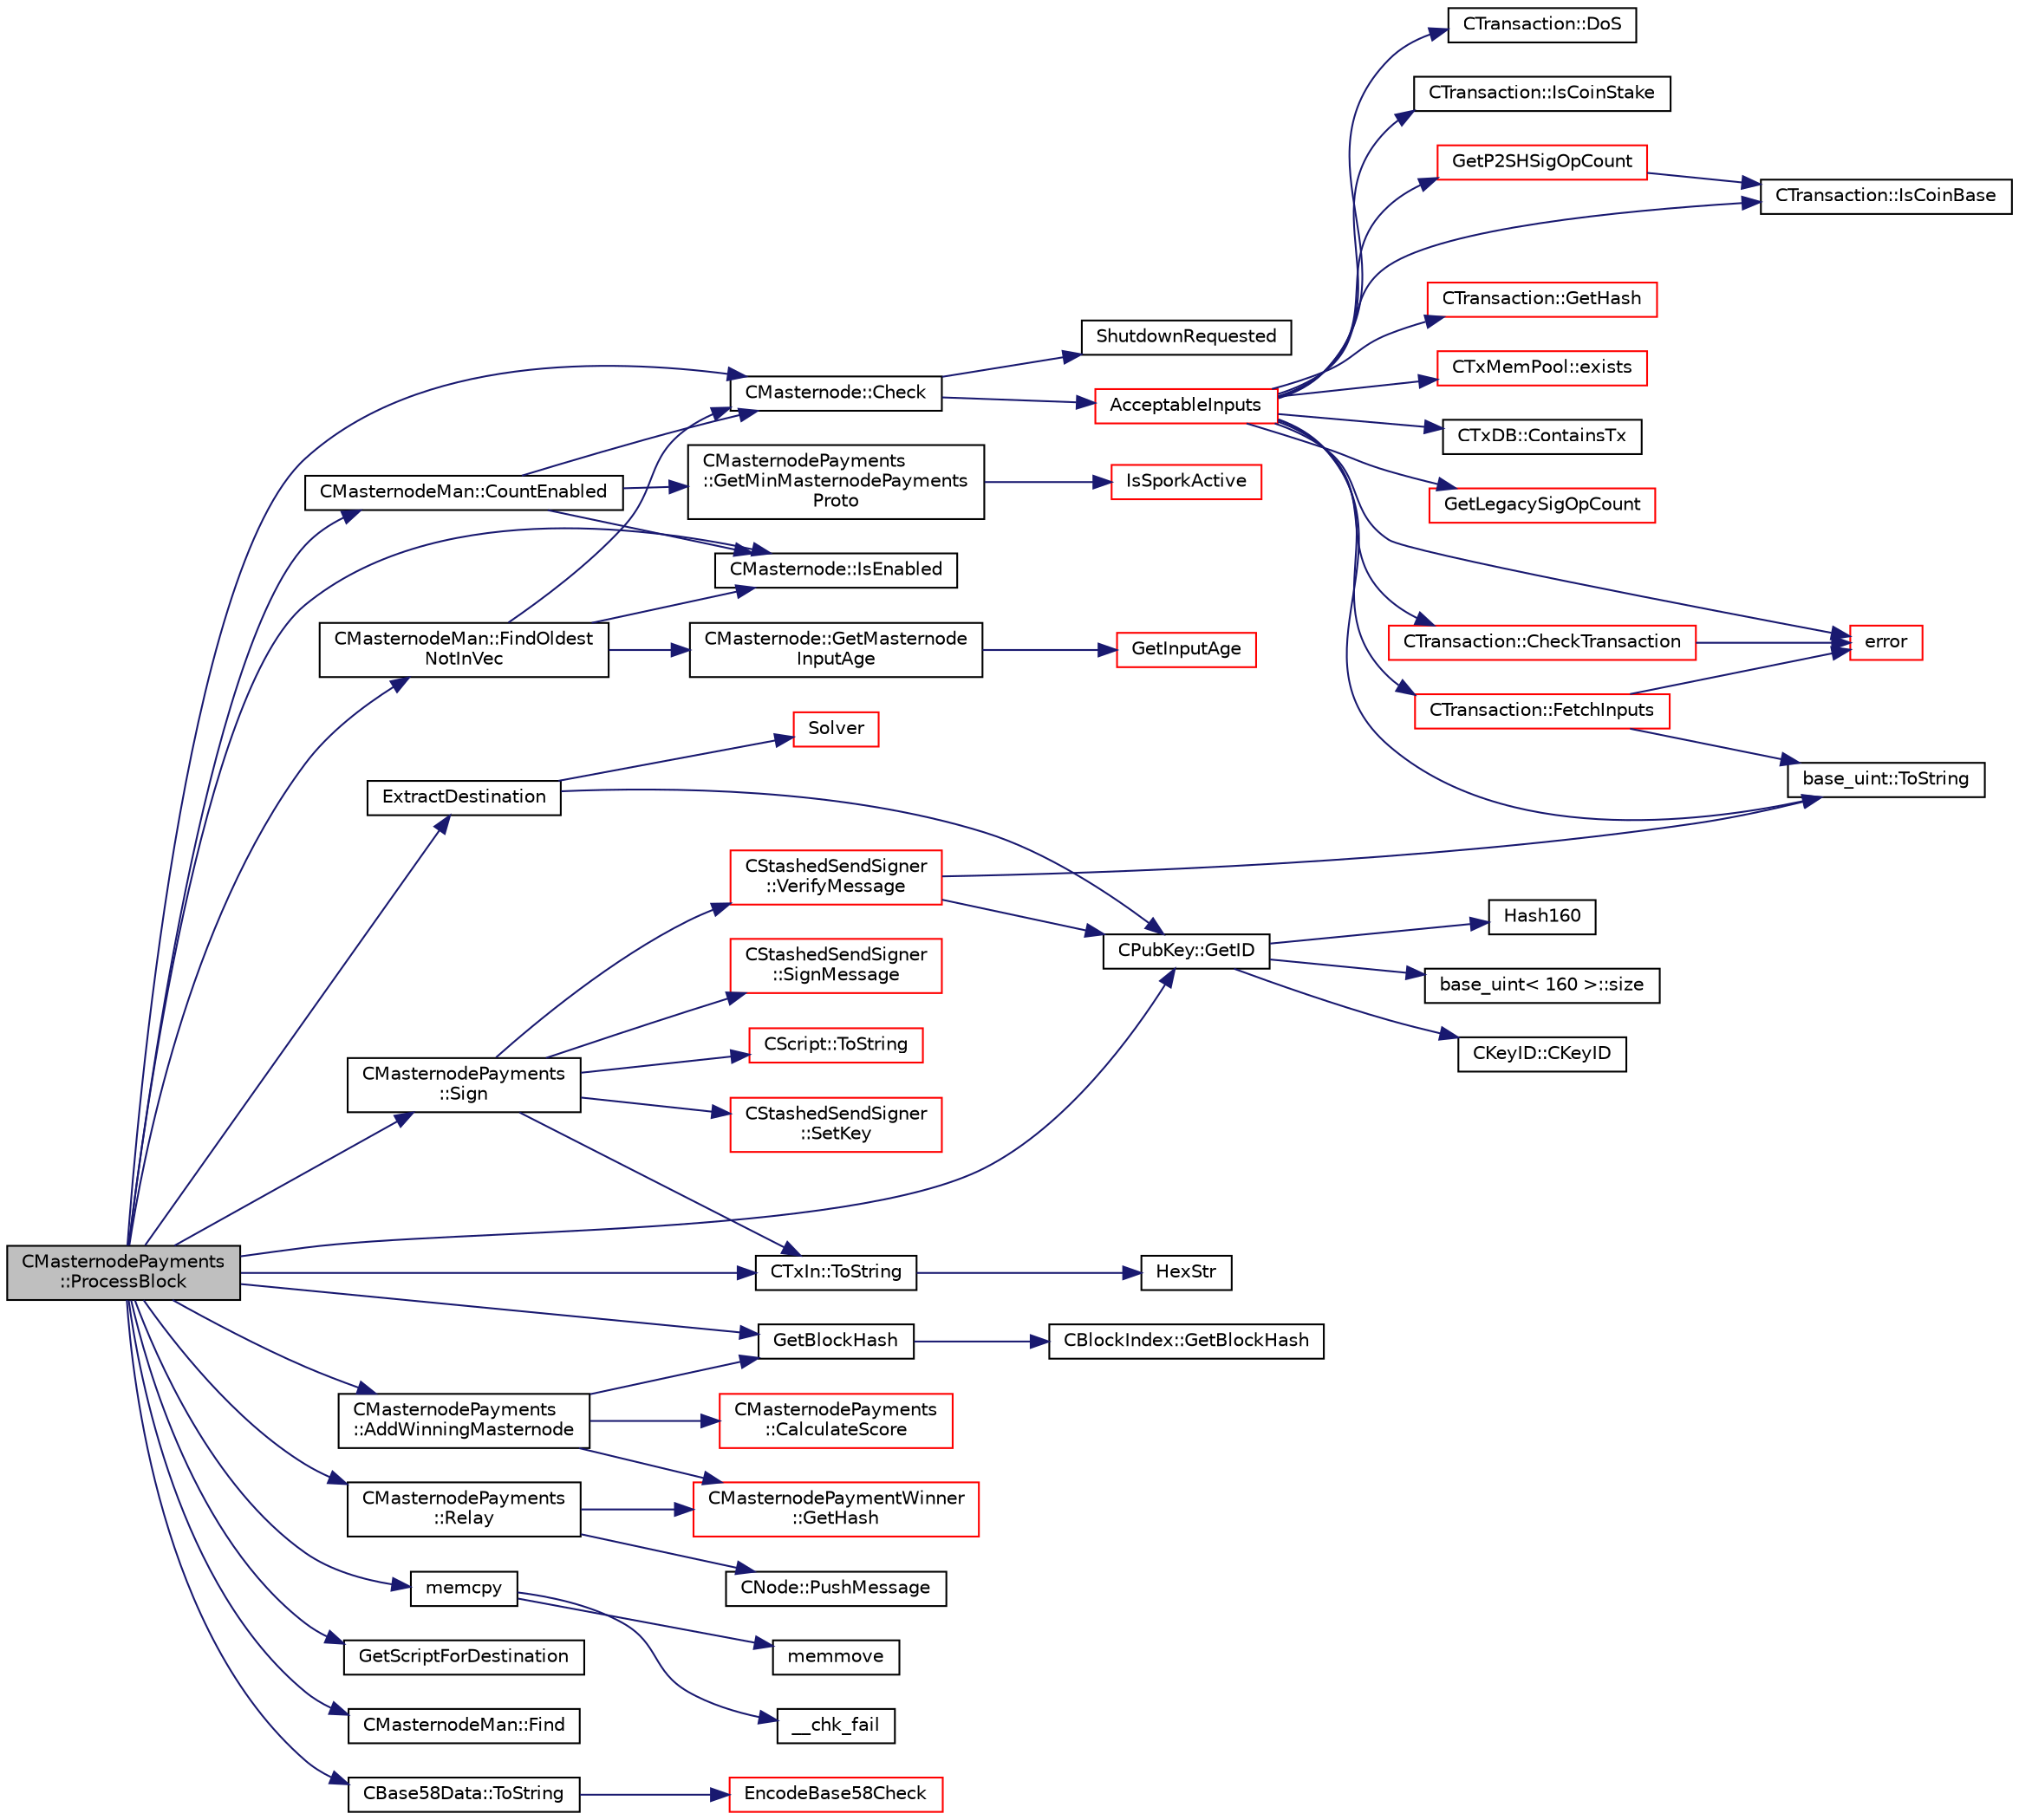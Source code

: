 digraph "CMasternodePayments::ProcessBlock"
{
  edge [fontname="Helvetica",fontsize="10",labelfontname="Helvetica",labelfontsize="10"];
  node [fontname="Helvetica",fontsize="10",shape=record];
  rankdir="LR";
  Node535 [label="CMasternodePayments\l::ProcessBlock",height=0.2,width=0.4,color="black", fillcolor="grey75", style="filled", fontcolor="black"];
  Node535 -> Node536 [color="midnightblue",fontsize="10",style="solid",fontname="Helvetica"];
  Node536 [label="CMasternodeMan::CountEnabled",height=0.2,width=0.4,color="black", fillcolor="white", style="filled",URL="$dc/d6b/class_c_masternode_man.html#ae495279a035d7d259375ae95cbde28f4"];
  Node536 -> Node537 [color="midnightblue",fontsize="10",style="solid",fontname="Helvetica"];
  Node537 [label="CMasternodePayments\l::GetMinMasternodePayments\lProto",height=0.2,width=0.4,color="black", fillcolor="white", style="filled",URL="$dc/d9a/class_c_masternode_payments.html#adb98cc9f21cf8746c0b6ac3131b85dfb"];
  Node537 -> Node538 [color="midnightblue",fontsize="10",style="solid",fontname="Helvetica"];
  Node538 [label="IsSporkActive",height=0.2,width=0.4,color="red", fillcolor="white", style="filled",URL="$df/d0d/spork_8cpp.html#a3305663176e21e81c80dc951a7f8ea5e"];
  Node536 -> Node540 [color="midnightblue",fontsize="10",style="solid",fontname="Helvetica"];
  Node540 [label="CMasternode::Check",height=0.2,width=0.4,color="black", fillcolor="white", style="filled",URL="$d6/dac/class_c_masternode.html#a6c5f883b797298678c1cf814faab09a5"];
  Node540 -> Node541 [color="midnightblue",fontsize="10",style="solid",fontname="Helvetica"];
  Node541 [label="ShutdownRequested",height=0.2,width=0.4,color="black", fillcolor="white", style="filled",URL="$d0/dc9/init_8cpp.html#a6f201ca9fe6b594f1985c12b4482ea5a"];
  Node540 -> Node542 [color="midnightblue",fontsize="10",style="solid",fontname="Helvetica"];
  Node542 [label="AcceptableInputs",height=0.2,width=0.4,color="red", fillcolor="white", style="filled",URL="$df/d0a/main_8cpp.html#a05dc3f6629734b6d3a233a00e0333aac"];
  Node542 -> Node543 [color="midnightblue",fontsize="10",style="solid",fontname="Helvetica"];
  Node543 [label="CTransaction::CheckTransaction",height=0.2,width=0.4,color="red", fillcolor="white", style="filled",URL="$df/d43/class_c_transaction.html#a2104329681e2749baeeaaf47c0af482d"];
  Node543 -> Node544 [color="midnightblue",fontsize="10",style="solid",fontname="Helvetica"];
  Node544 [label="error",height=0.2,width=0.4,color="red", fillcolor="white", style="filled",URL="$d8/d3c/util_8h.html#af8985880cf4ef26df0a5aa2ffcb76662"];
  Node542 -> Node544 [color="midnightblue",fontsize="10",style="solid",fontname="Helvetica"];
  Node542 -> Node557 [color="midnightblue",fontsize="10",style="solid",fontname="Helvetica"];
  Node557 [label="CTransaction::IsCoinBase",height=0.2,width=0.4,color="black", fillcolor="white", style="filled",URL="$df/d43/class_c_transaction.html#a96256e8ac1bf79ad9c057e48c41132dd"];
  Node542 -> Node558 [color="midnightblue",fontsize="10",style="solid",fontname="Helvetica"];
  Node558 [label="CTransaction::DoS",height=0.2,width=0.4,color="black", fillcolor="white", style="filled",URL="$df/d43/class_c_transaction.html#ae5f57b4b90e5a179bb359bdf72fba753"];
  Node542 -> Node559 [color="midnightblue",fontsize="10",style="solid",fontname="Helvetica"];
  Node559 [label="CTransaction::IsCoinStake",height=0.2,width=0.4,color="black", fillcolor="white", style="filled",URL="$df/d43/class_c_transaction.html#ace4278a41a296d40dcf5fb2b9cf007ec"];
  Node542 -> Node560 [color="midnightblue",fontsize="10",style="solid",fontname="Helvetica"];
  Node560 [label="CTransaction::GetHash",height=0.2,width=0.4,color="red", fillcolor="white", style="filled",URL="$df/d43/class_c_transaction.html#a0b46d80e82ca324e82c2ce3fc1492bfa"];
  Node542 -> Node563 [color="midnightblue",fontsize="10",style="solid",fontname="Helvetica"];
  Node563 [label="CTxMemPool::exists",height=0.2,width=0.4,color="red", fillcolor="white", style="filled",URL="$db/d98/class_c_tx_mem_pool.html#a8b7a13b5289ab839d4460f41a7da9789"];
  Node542 -> Node565 [color="midnightblue",fontsize="10",style="solid",fontname="Helvetica"];
  Node565 [label="CTxDB::ContainsTx",height=0.2,width=0.4,color="black", fillcolor="white", style="filled",URL="$d9/d8d/class_c_tx_d_b.html#a09b87317101ed16b6ad99794279f4c2d"];
  Node542 -> Node566 [color="midnightblue",fontsize="10",style="solid",fontname="Helvetica"];
  Node566 [label="CTransaction::FetchInputs",height=0.2,width=0.4,color="red", fillcolor="white", style="filled",URL="$df/d43/class_c_transaction.html#a5a4967303d3b588a120687f3ed1f4b0a",tooltip="Fetch from memory and/or disk. "];
  Node566 -> Node544 [color="midnightblue",fontsize="10",style="solid",fontname="Helvetica"];
  Node566 -> Node568 [color="midnightblue",fontsize="10",style="solid",fontname="Helvetica"];
  Node568 [label="base_uint::ToString",height=0.2,width=0.4,color="black", fillcolor="white", style="filled",URL="$da/df7/classbase__uint.html#acccba4d9d51a0c36261718ca0cbb293b"];
  Node542 -> Node568 [color="midnightblue",fontsize="10",style="solid",fontname="Helvetica"];
  Node542 -> Node570 [color="midnightblue",fontsize="10",style="solid",fontname="Helvetica"];
  Node570 [label="GetLegacySigOpCount",height=0.2,width=0.4,color="red", fillcolor="white", style="filled",URL="$df/d0a/main_8cpp.html#ad2eaf4f8542c12ea9ee1183609cc6d1a",tooltip="Count ECDSA signature operations the old-fashioned (pre-0.6) way. "];
  Node542 -> Node572 [color="midnightblue",fontsize="10",style="solid",fontname="Helvetica"];
  Node572 [label="GetP2SHSigOpCount",height=0.2,width=0.4,color="red", fillcolor="white", style="filled",URL="$df/d0a/main_8cpp.html#a519cfd439598a8bf64fe5503aa74cfcb",tooltip="Count ECDSA signature operations in pay-to-script-hash inputs. "];
  Node572 -> Node557 [color="midnightblue",fontsize="10",style="solid",fontname="Helvetica"];
  Node536 -> Node657 [color="midnightblue",fontsize="10",style="solid",fontname="Helvetica"];
  Node657 [label="CMasternode::IsEnabled",height=0.2,width=0.4,color="black", fillcolor="white", style="filled",URL="$d6/dac/class_c_masternode.html#a08782379f6ba10e9087b39f0cef19bce"];
  Node535 -> Node658 [color="midnightblue",fontsize="10",style="solid",fontname="Helvetica"];
  Node658 [label="GetBlockHash",height=0.2,width=0.4,color="black", fillcolor="white", style="filled",URL="$dc/da3/masternode_8cpp.html#a32f5cbabfc2bd53c2f2daedf122a83cb"];
  Node658 -> Node659 [color="midnightblue",fontsize="10",style="solid",fontname="Helvetica"];
  Node659 [label="CBlockIndex::GetBlockHash",height=0.2,width=0.4,color="black", fillcolor="white", style="filled",URL="$d3/dbd/class_c_block_index.html#a98490a2788c65cdd6ae9002b004dd74c"];
  Node535 -> Node609 [color="midnightblue",fontsize="10",style="solid",fontname="Helvetica"];
  Node609 [label="memcpy",height=0.2,width=0.4,color="black", fillcolor="white", style="filled",URL="$d5/d9f/glibc__compat_8cpp.html#a0f46826ab0466591e136db24394923cf"];
  Node609 -> Node610 [color="midnightblue",fontsize="10",style="solid",fontname="Helvetica"];
  Node610 [label="memmove",height=0.2,width=0.4,color="black", fillcolor="white", style="filled",URL="$d5/d9f/glibc__compat_8cpp.html#a9778d49e9029dd75bc53ecbbf9f5e9a1"];
  Node609 -> Node611 [color="midnightblue",fontsize="10",style="solid",fontname="Helvetica"];
  Node611 [label="__chk_fail",height=0.2,width=0.4,color="black", fillcolor="white", style="filled",URL="$d5/d9f/glibc__compat_8cpp.html#a424ac71631da5ada2976630ff67051d1"];
  Node535 -> Node660 [color="midnightblue",fontsize="10",style="solid",fontname="Helvetica"];
  Node660 [label="CTxIn::ToString",height=0.2,width=0.4,color="black", fillcolor="white", style="filled",URL="$de/da8/class_c_tx_in.html#a9f3dcba8a979ca7007448f8ad1d3c4c1"];
  Node660 -> Node661 [color="midnightblue",fontsize="10",style="solid",fontname="Helvetica"];
  Node661 [label="HexStr",height=0.2,width=0.4,color="black", fillcolor="white", style="filled",URL="$d8/d3c/util_8h.html#ace13a819ca4e98c22847d26b3b357e75"];
  Node535 -> Node662 [color="midnightblue",fontsize="10",style="solid",fontname="Helvetica"];
  Node662 [label="CMasternodeMan::FindOldest\lNotInVec",height=0.2,width=0.4,color="black", fillcolor="white", style="filled",URL="$dc/d6b/class_c_masternode_man.html#a573f7201b1bc84d277d17c4e165f8842"];
  Node662 -> Node540 [color="midnightblue",fontsize="10",style="solid",fontname="Helvetica"];
  Node662 -> Node657 [color="midnightblue",fontsize="10",style="solid",fontname="Helvetica"];
  Node662 -> Node663 [color="midnightblue",fontsize="10",style="solid",fontname="Helvetica"];
  Node663 [label="CMasternode::GetMasternode\lInputAge",height=0.2,width=0.4,color="black", fillcolor="white", style="filled",URL="$d6/dac/class_c_masternode.html#abc43d7a984d888b6dbc59a667a2fbc17"];
  Node663 -> Node664 [color="midnightblue",fontsize="10",style="solid",fontname="Helvetica"];
  Node664 [label="GetInputAge",height=0.2,width=0.4,color="red", fillcolor="white", style="filled",URL="$df/d0a/main_8cpp.html#ae137d76bbcaf8d65fab905889b504e26"];
  Node535 -> Node669 [color="midnightblue",fontsize="10",style="solid",fontname="Helvetica"];
  Node669 [label="GetScriptForDestination",height=0.2,width=0.4,color="black", fillcolor="white", style="filled",URL="$dd/d0f/script_8cpp.html#ae40f28d3b46c21033f6ee1f1200d0321"];
  Node535 -> Node670 [color="midnightblue",fontsize="10",style="solid",fontname="Helvetica"];
  Node670 [label="CPubKey::GetID",height=0.2,width=0.4,color="black", fillcolor="white", style="filled",URL="$da/d4e/class_c_pub_key.html#a2675f7e6f72eff68e7a5227289feb021"];
  Node670 -> Node671 [color="midnightblue",fontsize="10",style="solid",fontname="Helvetica"];
  Node671 [label="CKeyID::CKeyID",height=0.2,width=0.4,color="black", fillcolor="white", style="filled",URL="$dd/d88/class_c_key_i_d.html#a01dbd3c37820a2ffe89d106c6a7cf53d"];
  Node670 -> Node608 [color="midnightblue",fontsize="10",style="solid",fontname="Helvetica"];
  Node608 [label="Hash160",height=0.2,width=0.4,color="black", fillcolor="white", style="filled",URL="$db/dfb/hash_8h.html#a4490f70ddae16e9e48460a0416a48a6b"];
  Node670 -> Node631 [color="midnightblue",fontsize="10",style="solid",fontname="Helvetica"];
  Node631 [label="base_uint\< 160 \>::size",height=0.2,width=0.4,color="black", fillcolor="white", style="filled",URL="$da/df7/classbase__uint.html#a1f49b034e686269601ea89b0319b8004"];
  Node535 -> Node672 [color="midnightblue",fontsize="10",style="solid",fontname="Helvetica"];
  Node672 [label="CMasternodeMan::Find",height=0.2,width=0.4,color="black", fillcolor="white", style="filled",URL="$dc/d6b/class_c_masternode_man.html#aade63e2fbea916e7051819015ef31dc5"];
  Node535 -> Node540 [color="midnightblue",fontsize="10",style="solid",fontname="Helvetica"];
  Node535 -> Node657 [color="midnightblue",fontsize="10",style="solid",fontname="Helvetica"];
  Node535 -> Node673 [color="midnightblue",fontsize="10",style="solid",fontname="Helvetica"];
  Node673 [label="ExtractDestination",height=0.2,width=0.4,color="black", fillcolor="white", style="filled",URL="$dd/d0f/script_8cpp.html#a951f7e601746ae076afdf3169ecca2fc"];
  Node673 -> Node674 [color="midnightblue",fontsize="10",style="solid",fontname="Helvetica"];
  Node674 [label="Solver",height=0.2,width=0.4,color="red", fillcolor="white", style="filled",URL="$dd/d0f/script_8cpp.html#a6ee6be50bff44464e905680c6fcee6dc"];
  Node673 -> Node670 [color="midnightblue",fontsize="10",style="solid",fontname="Helvetica"];
  Node535 -> Node677 [color="midnightblue",fontsize="10",style="solid",fontname="Helvetica"];
  Node677 [label="CBase58Data::ToString",height=0.2,width=0.4,color="black", fillcolor="white", style="filled",URL="$d2/d08/class_c_base58_data.html#a7dc91af403ca02694b3247b15604e220"];
  Node677 -> Node678 [color="midnightblue",fontsize="10",style="solid",fontname="Helvetica"];
  Node678 [label="EncodeBase58Check",height=0.2,width=0.4,color="red", fillcolor="white", style="filled",URL="$db/d9c/base58_8cpp.html#ace9a5807ee51604f33044339f073ec76",tooltip="Encode a byte vector into a base58-encoded string, including checksum. "];
  Node535 -> Node680 [color="midnightblue",fontsize="10",style="solid",fontname="Helvetica"];
  Node680 [label="CMasternodePayments\l::Sign",height=0.2,width=0.4,color="black", fillcolor="white", style="filled",URL="$dc/d9a/class_c_masternode_payments.html#a7d04afdf936b8de605ab6f478c7fad51"];
  Node680 -> Node660 [color="midnightblue",fontsize="10",style="solid",fontname="Helvetica"];
  Node680 -> Node681 [color="midnightblue",fontsize="10",style="solid",fontname="Helvetica"];
  Node681 [label="CScript::ToString",height=0.2,width=0.4,color="red", fillcolor="white", style="filled",URL="$d9/d4b/class_c_script.html#a75ea7216fa3b083fe7efffe72704c3b7"];
  Node680 -> Node684 [color="midnightblue",fontsize="10",style="solid",fontname="Helvetica"];
  Node684 [label="CStashedSendSigner\l::SetKey",height=0.2,width=0.4,color="red", fillcolor="white", style="filled",URL="$da/d0a/class_c_stashed_send_signer.html#a706eb86a74431f151080cb9e466fe6ce",tooltip="Set the private/public key values, returns true if successful. "];
  Node680 -> Node706 [color="midnightblue",fontsize="10",style="solid",fontname="Helvetica"];
  Node706 [label="CStashedSendSigner\l::SignMessage",height=0.2,width=0.4,color="red", fillcolor="white", style="filled",URL="$da/d0a/class_c_stashed_send_signer.html#a3a9275044c94eabef7ed9c2fdf35d2f6",tooltip="Sign the message, returns true if successful. "];
  Node680 -> Node713 [color="midnightblue",fontsize="10",style="solid",fontname="Helvetica"];
  Node713 [label="CStashedSendSigner\l::VerifyMessage",height=0.2,width=0.4,color="red", fillcolor="white", style="filled",URL="$da/d0a/class_c_stashed_send_signer.html#a917e4eb567f2005a73ef59bafcf46bd4",tooltip="Verify the message, returns true if succcessful. "];
  Node713 -> Node670 [color="midnightblue",fontsize="10",style="solid",fontname="Helvetica"];
  Node713 -> Node568 [color="midnightblue",fontsize="10",style="solid",fontname="Helvetica"];
  Node535 -> Node732 [color="midnightblue",fontsize="10",style="solid",fontname="Helvetica"];
  Node732 [label="CMasternodePayments\l::AddWinningMasternode",height=0.2,width=0.4,color="black", fillcolor="white", style="filled",URL="$dc/d9a/class_c_masternode_payments.html#a0812cd761893ca4fc5b1131fc535115c"];
  Node732 -> Node658 [color="midnightblue",fontsize="10",style="solid",fontname="Helvetica"];
  Node732 -> Node733 [color="midnightblue",fontsize="10",style="solid",fontname="Helvetica"];
  Node733 [label="CMasternodePayments\l::CalculateScore",height=0.2,width=0.4,color="red", fillcolor="white", style="filled",URL="$dc/d9a/class_c_masternode_payments.html#aab3b31d98a1900371f350b1bc78b346a"];
  Node732 -> Node735 [color="midnightblue",fontsize="10",style="solid",fontname="Helvetica"];
  Node735 [label="CMasternodePaymentWinner\l::GetHash",height=0.2,width=0.4,color="red", fillcolor="white", style="filled",URL="$d5/d2b/class_c_masternode_payment_winner.html#a0580947e55d3bee159825472ca95ff67"];
  Node535 -> Node736 [color="midnightblue",fontsize="10",style="solid",fontname="Helvetica"];
  Node736 [label="CMasternodePayments\l::Relay",height=0.2,width=0.4,color="black", fillcolor="white", style="filled",URL="$dc/d9a/class_c_masternode_payments.html#a21b0a4c30a2d6e02b7530370a65767fd"];
  Node736 -> Node735 [color="midnightblue",fontsize="10",style="solid",fontname="Helvetica"];
  Node736 -> Node737 [color="midnightblue",fontsize="10",style="solid",fontname="Helvetica"];
  Node737 [label="CNode::PushMessage",height=0.2,width=0.4,color="black", fillcolor="white", style="filled",URL="$d1/d64/class_c_node.html#a204fda3d33404cb37698c085b1583ab2"];
}
